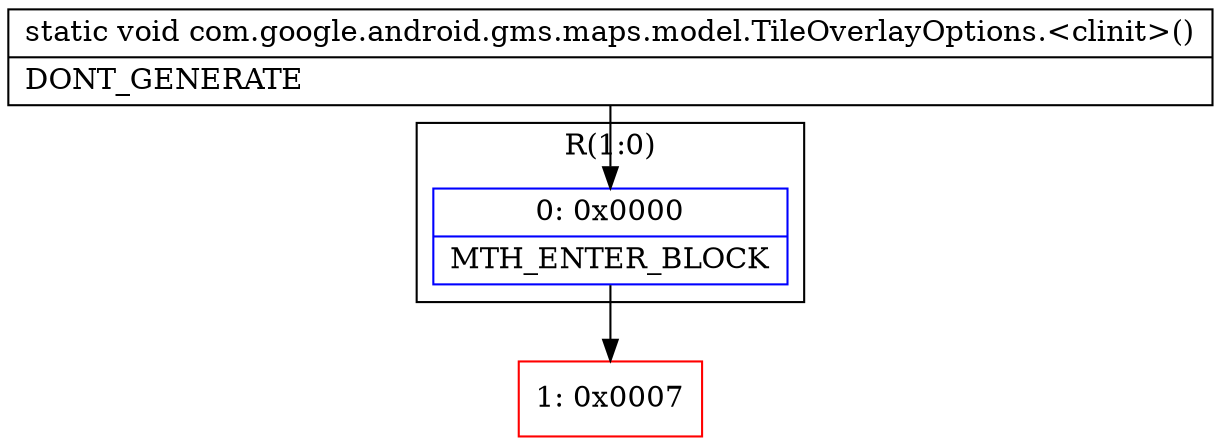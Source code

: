digraph "CFG forcom.google.android.gms.maps.model.TileOverlayOptions.\<clinit\>()V" {
subgraph cluster_Region_452416612 {
label = "R(1:0)";
node [shape=record,color=blue];
Node_0 [shape=record,label="{0\:\ 0x0000|MTH_ENTER_BLOCK\l}"];
}
Node_1 [shape=record,color=red,label="{1\:\ 0x0007}"];
MethodNode[shape=record,label="{static void com.google.android.gms.maps.model.TileOverlayOptions.\<clinit\>()  | DONT_GENERATE\l}"];
MethodNode -> Node_0;
Node_0 -> Node_1;
}


